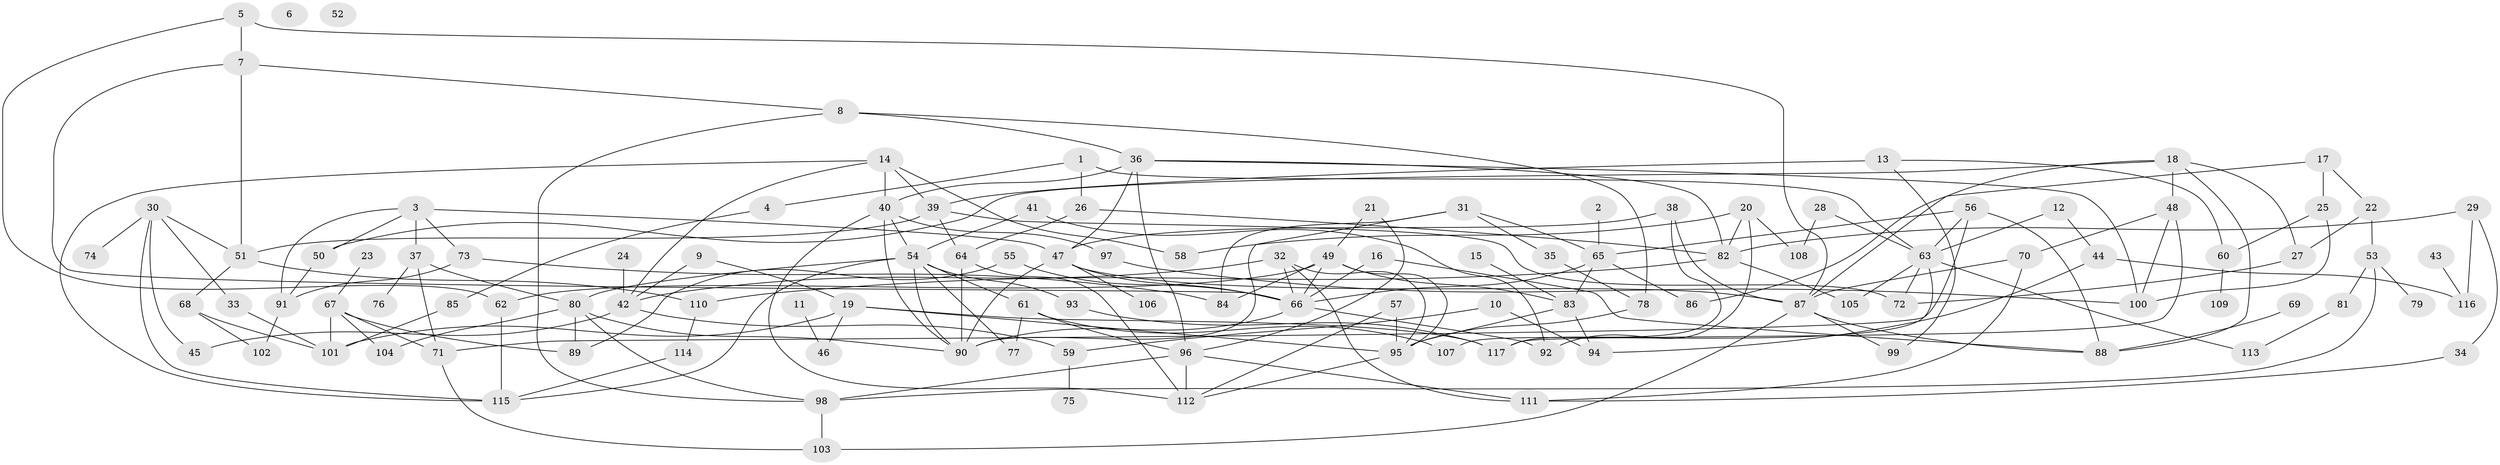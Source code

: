 // coarse degree distribution, {5: 0.14285714285714285, 12: 0.02857142857142857, 6: 0.17142857142857143, 11: 0.05714285714285714, 4: 0.17142857142857143, 3: 0.2, 2: 0.08571428571428572, 1: 0.02857142857142857, 10: 0.02857142857142857, 7: 0.02857142857142857, 14: 0.02857142857142857, 8: 0.02857142857142857}
// Generated by graph-tools (version 1.1) at 2025/48/03/04/25 22:48:10]
// undirected, 117 vertices, 195 edges
graph export_dot {
  node [color=gray90,style=filled];
  1;
  2;
  3;
  4;
  5;
  6;
  7;
  8;
  9;
  10;
  11;
  12;
  13;
  14;
  15;
  16;
  17;
  18;
  19;
  20;
  21;
  22;
  23;
  24;
  25;
  26;
  27;
  28;
  29;
  30;
  31;
  32;
  33;
  34;
  35;
  36;
  37;
  38;
  39;
  40;
  41;
  42;
  43;
  44;
  45;
  46;
  47;
  48;
  49;
  50;
  51;
  52;
  53;
  54;
  55;
  56;
  57;
  58;
  59;
  60;
  61;
  62;
  63;
  64;
  65;
  66;
  67;
  68;
  69;
  70;
  71;
  72;
  73;
  74;
  75;
  76;
  77;
  78;
  79;
  80;
  81;
  82;
  83;
  84;
  85;
  86;
  87;
  88;
  89;
  90;
  91;
  92;
  93;
  94;
  95;
  96;
  97;
  98;
  99;
  100;
  101;
  102;
  103;
  104;
  105;
  106;
  107;
  108;
  109;
  110;
  111;
  112;
  113;
  114;
  115;
  116;
  117;
  1 -- 4;
  1 -- 26;
  1 -- 63;
  2 -- 65;
  3 -- 37;
  3 -- 47;
  3 -- 50;
  3 -- 73;
  3 -- 91;
  4 -- 85;
  5 -- 7;
  5 -- 62;
  5 -- 87;
  7 -- 8;
  7 -- 51;
  7 -- 66;
  8 -- 36;
  8 -- 78;
  8 -- 98;
  9 -- 19;
  9 -- 42;
  10 -- 59;
  10 -- 94;
  11 -- 46;
  12 -- 44;
  12 -- 63;
  13 -- 39;
  13 -- 60;
  13 -- 99;
  14 -- 39;
  14 -- 40;
  14 -- 42;
  14 -- 58;
  14 -- 115;
  15 -- 83;
  16 -- 66;
  16 -- 88;
  17 -- 22;
  17 -- 25;
  17 -- 86;
  18 -- 27;
  18 -- 48;
  18 -- 50;
  18 -- 87;
  18 -- 88;
  19 -- 46;
  19 -- 95;
  19 -- 101;
  19 -- 117;
  20 -- 58;
  20 -- 82;
  20 -- 92;
  20 -- 108;
  21 -- 49;
  21 -- 96;
  22 -- 27;
  22 -- 53;
  23 -- 67;
  24 -- 42;
  25 -- 60;
  25 -- 100;
  26 -- 64;
  26 -- 82;
  27 -- 72;
  28 -- 63;
  28 -- 108;
  29 -- 34;
  29 -- 82;
  29 -- 116;
  30 -- 33;
  30 -- 45;
  30 -- 51;
  30 -- 74;
  30 -- 115;
  31 -- 35;
  31 -- 65;
  31 -- 84;
  31 -- 90;
  32 -- 42;
  32 -- 66;
  32 -- 95;
  32 -- 111;
  33 -- 101;
  34 -- 111;
  35 -- 78;
  36 -- 40;
  36 -- 47;
  36 -- 82;
  36 -- 96;
  36 -- 100;
  37 -- 71;
  37 -- 76;
  37 -- 80;
  38 -- 47;
  38 -- 87;
  38 -- 117;
  39 -- 51;
  39 -- 64;
  39 -- 72;
  40 -- 54;
  40 -- 90;
  40 -- 97;
  40 -- 112;
  41 -- 54;
  41 -- 92;
  42 -- 45;
  42 -- 59;
  43 -- 116;
  44 -- 94;
  44 -- 116;
  47 -- 66;
  47 -- 87;
  47 -- 90;
  47 -- 106;
  48 -- 70;
  48 -- 100;
  48 -- 117;
  49 -- 62;
  49 -- 66;
  49 -- 83;
  49 -- 84;
  49 -- 95;
  50 -- 91;
  51 -- 68;
  51 -- 110;
  53 -- 79;
  53 -- 81;
  53 -- 98;
  54 -- 61;
  54 -- 77;
  54 -- 80;
  54 -- 90;
  54 -- 93;
  54 -- 115;
  55 -- 66;
  55 -- 89;
  56 -- 63;
  56 -- 65;
  56 -- 71;
  56 -- 88;
  57 -- 95;
  57 -- 112;
  59 -- 75;
  60 -- 109;
  61 -- 77;
  61 -- 96;
  61 -- 107;
  62 -- 115;
  63 -- 72;
  63 -- 105;
  63 -- 107;
  63 -- 113;
  64 -- 90;
  64 -- 112;
  65 -- 66;
  65 -- 83;
  65 -- 86;
  66 -- 90;
  66 -- 92;
  67 -- 71;
  67 -- 89;
  67 -- 101;
  67 -- 104;
  68 -- 101;
  68 -- 102;
  69 -- 88;
  70 -- 87;
  70 -- 111;
  71 -- 103;
  73 -- 84;
  73 -- 91;
  78 -- 95;
  80 -- 89;
  80 -- 90;
  80 -- 98;
  80 -- 104;
  81 -- 113;
  82 -- 105;
  82 -- 110;
  83 -- 94;
  83 -- 95;
  85 -- 101;
  87 -- 88;
  87 -- 99;
  87 -- 103;
  91 -- 102;
  93 -- 117;
  95 -- 112;
  96 -- 98;
  96 -- 111;
  96 -- 112;
  97 -- 100;
  98 -- 103;
  110 -- 114;
  114 -- 115;
}
